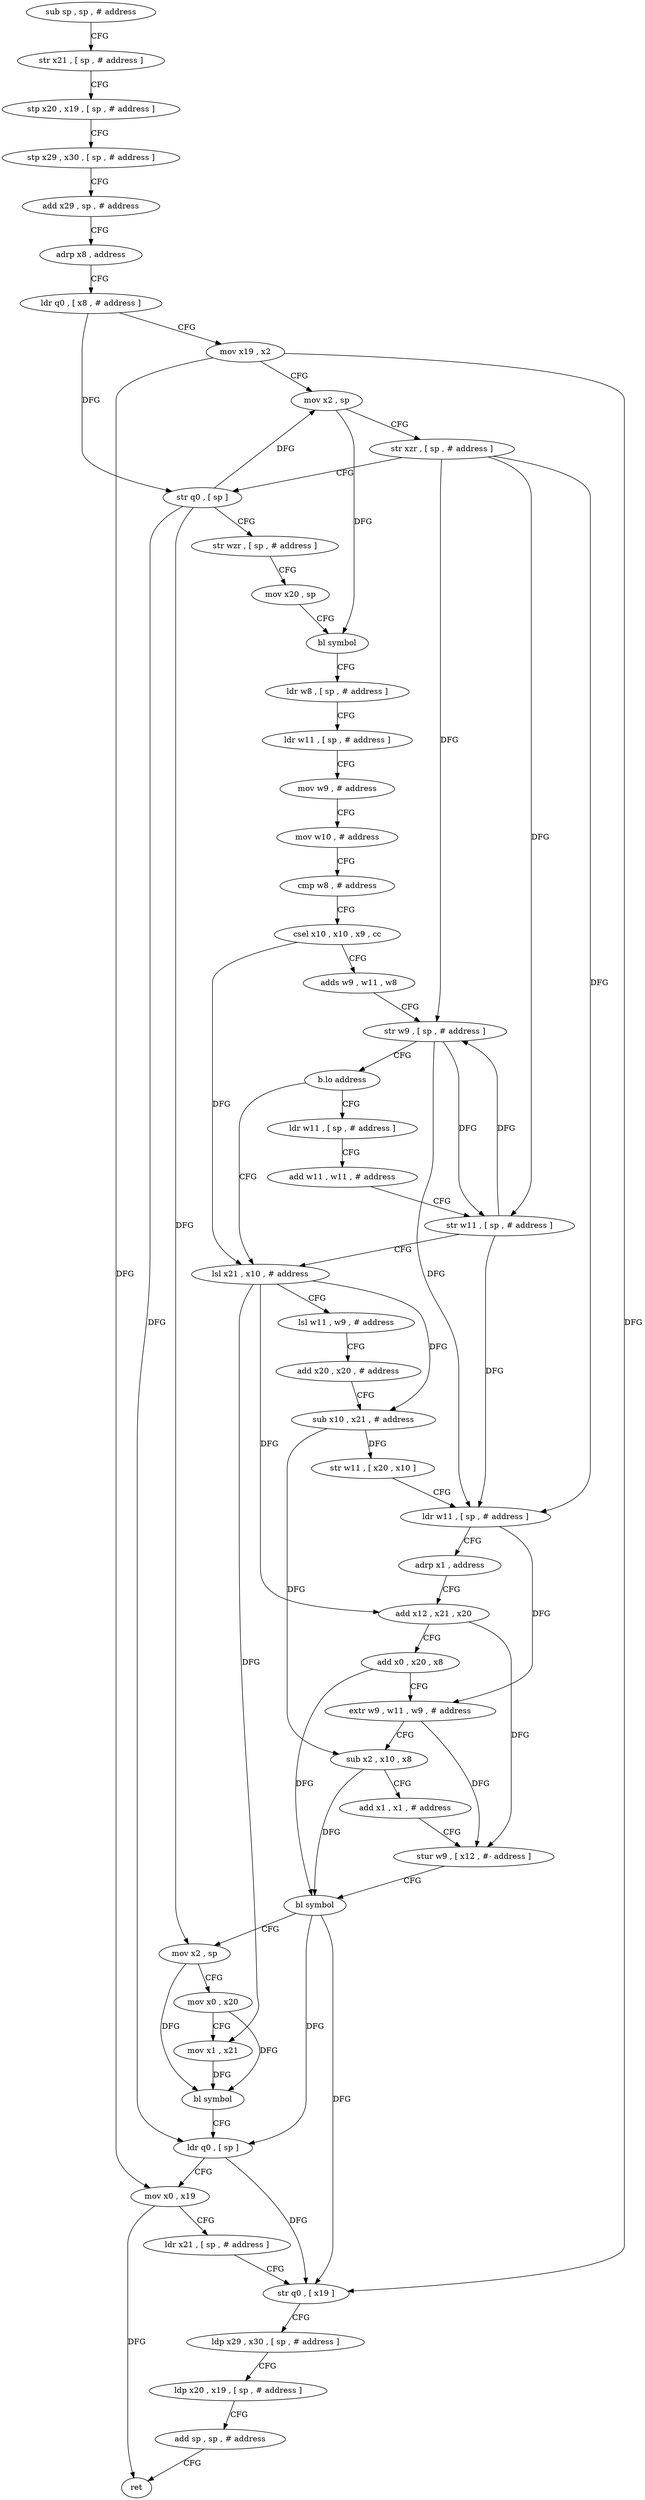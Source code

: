 digraph "func" {
"4223504" [label = "sub sp , sp , # address" ]
"4223508" [label = "str x21 , [ sp , # address ]" ]
"4223512" [label = "stp x20 , x19 , [ sp , # address ]" ]
"4223516" [label = "stp x29 , x30 , [ sp , # address ]" ]
"4223520" [label = "add x29 , sp , # address" ]
"4223524" [label = "adrp x8 , address" ]
"4223528" [label = "ldr q0 , [ x8 , # address ]" ]
"4223532" [label = "mov x19 , x2" ]
"4223536" [label = "mov x2 , sp" ]
"4223540" [label = "str xzr , [ sp , # address ]" ]
"4223544" [label = "str q0 , [ sp ]" ]
"4223548" [label = "str wzr , [ sp , # address ]" ]
"4223552" [label = "mov x20 , sp" ]
"4223556" [label = "bl symbol" ]
"4223560" [label = "ldr w8 , [ sp , # address ]" ]
"4223564" [label = "ldr w11 , [ sp , # address ]" ]
"4223568" [label = "mov w9 , # address" ]
"4223572" [label = "mov w10 , # address" ]
"4223576" [label = "cmp w8 , # address" ]
"4223580" [label = "csel x10 , x10 , x9 , cc" ]
"4223584" [label = "adds w9 , w11 , w8" ]
"4223588" [label = "str w9 , [ sp , # address ]" ]
"4223592" [label = "b.lo address" ]
"4223608" [label = "lsl x21 , x10 , # address" ]
"4223596" [label = "ldr w11 , [ sp , # address ]" ]
"4223612" [label = "lsl w11 , w9 , # address" ]
"4223616" [label = "add x20 , x20 , # address" ]
"4223620" [label = "sub x10 , x21 , # address" ]
"4223624" [label = "str w11 , [ x20 , x10 ]" ]
"4223628" [label = "ldr w11 , [ sp , # address ]" ]
"4223632" [label = "adrp x1 , address" ]
"4223636" [label = "add x12 , x21 , x20" ]
"4223640" [label = "add x0 , x20 , x8" ]
"4223644" [label = "extr w9 , w11 , w9 , # address" ]
"4223648" [label = "sub x2 , x10 , x8" ]
"4223652" [label = "add x1 , x1 , # address" ]
"4223656" [label = "stur w9 , [ x12 , #- address ]" ]
"4223660" [label = "bl symbol" ]
"4223664" [label = "mov x2 , sp" ]
"4223668" [label = "mov x0 , x20" ]
"4223672" [label = "mov x1 , x21" ]
"4223676" [label = "bl symbol" ]
"4223680" [label = "ldr q0 , [ sp ]" ]
"4223684" [label = "mov x0 , x19" ]
"4223688" [label = "ldr x21 , [ sp , # address ]" ]
"4223692" [label = "str q0 , [ x19 ]" ]
"4223696" [label = "ldp x29 , x30 , [ sp , # address ]" ]
"4223700" [label = "ldp x20 , x19 , [ sp , # address ]" ]
"4223704" [label = "add sp , sp , # address" ]
"4223708" [label = "ret" ]
"4223600" [label = "add w11 , w11 , # address" ]
"4223604" [label = "str w11 , [ sp , # address ]" ]
"4223504" -> "4223508" [ label = "CFG" ]
"4223508" -> "4223512" [ label = "CFG" ]
"4223512" -> "4223516" [ label = "CFG" ]
"4223516" -> "4223520" [ label = "CFG" ]
"4223520" -> "4223524" [ label = "CFG" ]
"4223524" -> "4223528" [ label = "CFG" ]
"4223528" -> "4223532" [ label = "CFG" ]
"4223528" -> "4223544" [ label = "DFG" ]
"4223532" -> "4223536" [ label = "CFG" ]
"4223532" -> "4223684" [ label = "DFG" ]
"4223532" -> "4223692" [ label = "DFG" ]
"4223536" -> "4223540" [ label = "CFG" ]
"4223536" -> "4223556" [ label = "DFG" ]
"4223540" -> "4223544" [ label = "CFG" ]
"4223540" -> "4223588" [ label = "DFG" ]
"4223540" -> "4223628" [ label = "DFG" ]
"4223540" -> "4223604" [ label = "DFG" ]
"4223544" -> "4223548" [ label = "CFG" ]
"4223544" -> "4223536" [ label = "DFG" ]
"4223544" -> "4223680" [ label = "DFG" ]
"4223544" -> "4223664" [ label = "DFG" ]
"4223548" -> "4223552" [ label = "CFG" ]
"4223552" -> "4223556" [ label = "CFG" ]
"4223556" -> "4223560" [ label = "CFG" ]
"4223560" -> "4223564" [ label = "CFG" ]
"4223564" -> "4223568" [ label = "CFG" ]
"4223568" -> "4223572" [ label = "CFG" ]
"4223572" -> "4223576" [ label = "CFG" ]
"4223576" -> "4223580" [ label = "CFG" ]
"4223580" -> "4223584" [ label = "CFG" ]
"4223580" -> "4223608" [ label = "DFG" ]
"4223584" -> "4223588" [ label = "CFG" ]
"4223588" -> "4223592" [ label = "CFG" ]
"4223588" -> "4223628" [ label = "DFG" ]
"4223588" -> "4223604" [ label = "DFG" ]
"4223592" -> "4223608" [ label = "CFG" ]
"4223592" -> "4223596" [ label = "CFG" ]
"4223608" -> "4223612" [ label = "CFG" ]
"4223608" -> "4223620" [ label = "DFG" ]
"4223608" -> "4223636" [ label = "DFG" ]
"4223608" -> "4223672" [ label = "DFG" ]
"4223596" -> "4223600" [ label = "CFG" ]
"4223612" -> "4223616" [ label = "CFG" ]
"4223616" -> "4223620" [ label = "CFG" ]
"4223620" -> "4223624" [ label = "DFG" ]
"4223620" -> "4223648" [ label = "DFG" ]
"4223624" -> "4223628" [ label = "CFG" ]
"4223628" -> "4223632" [ label = "CFG" ]
"4223628" -> "4223644" [ label = "DFG" ]
"4223632" -> "4223636" [ label = "CFG" ]
"4223636" -> "4223640" [ label = "CFG" ]
"4223636" -> "4223656" [ label = "DFG" ]
"4223640" -> "4223644" [ label = "CFG" ]
"4223640" -> "4223660" [ label = "DFG" ]
"4223644" -> "4223648" [ label = "CFG" ]
"4223644" -> "4223656" [ label = "DFG" ]
"4223648" -> "4223652" [ label = "CFG" ]
"4223648" -> "4223660" [ label = "DFG" ]
"4223652" -> "4223656" [ label = "CFG" ]
"4223656" -> "4223660" [ label = "CFG" ]
"4223660" -> "4223664" [ label = "CFG" ]
"4223660" -> "4223680" [ label = "DFG" ]
"4223660" -> "4223692" [ label = "DFG" ]
"4223664" -> "4223668" [ label = "CFG" ]
"4223664" -> "4223676" [ label = "DFG" ]
"4223668" -> "4223672" [ label = "CFG" ]
"4223668" -> "4223676" [ label = "DFG" ]
"4223672" -> "4223676" [ label = "DFG" ]
"4223676" -> "4223680" [ label = "CFG" ]
"4223680" -> "4223684" [ label = "CFG" ]
"4223680" -> "4223692" [ label = "DFG" ]
"4223684" -> "4223688" [ label = "CFG" ]
"4223684" -> "4223708" [ label = "DFG" ]
"4223688" -> "4223692" [ label = "CFG" ]
"4223692" -> "4223696" [ label = "CFG" ]
"4223696" -> "4223700" [ label = "CFG" ]
"4223700" -> "4223704" [ label = "CFG" ]
"4223704" -> "4223708" [ label = "CFG" ]
"4223600" -> "4223604" [ label = "CFG" ]
"4223604" -> "4223608" [ label = "CFG" ]
"4223604" -> "4223588" [ label = "DFG" ]
"4223604" -> "4223628" [ label = "DFG" ]
}
